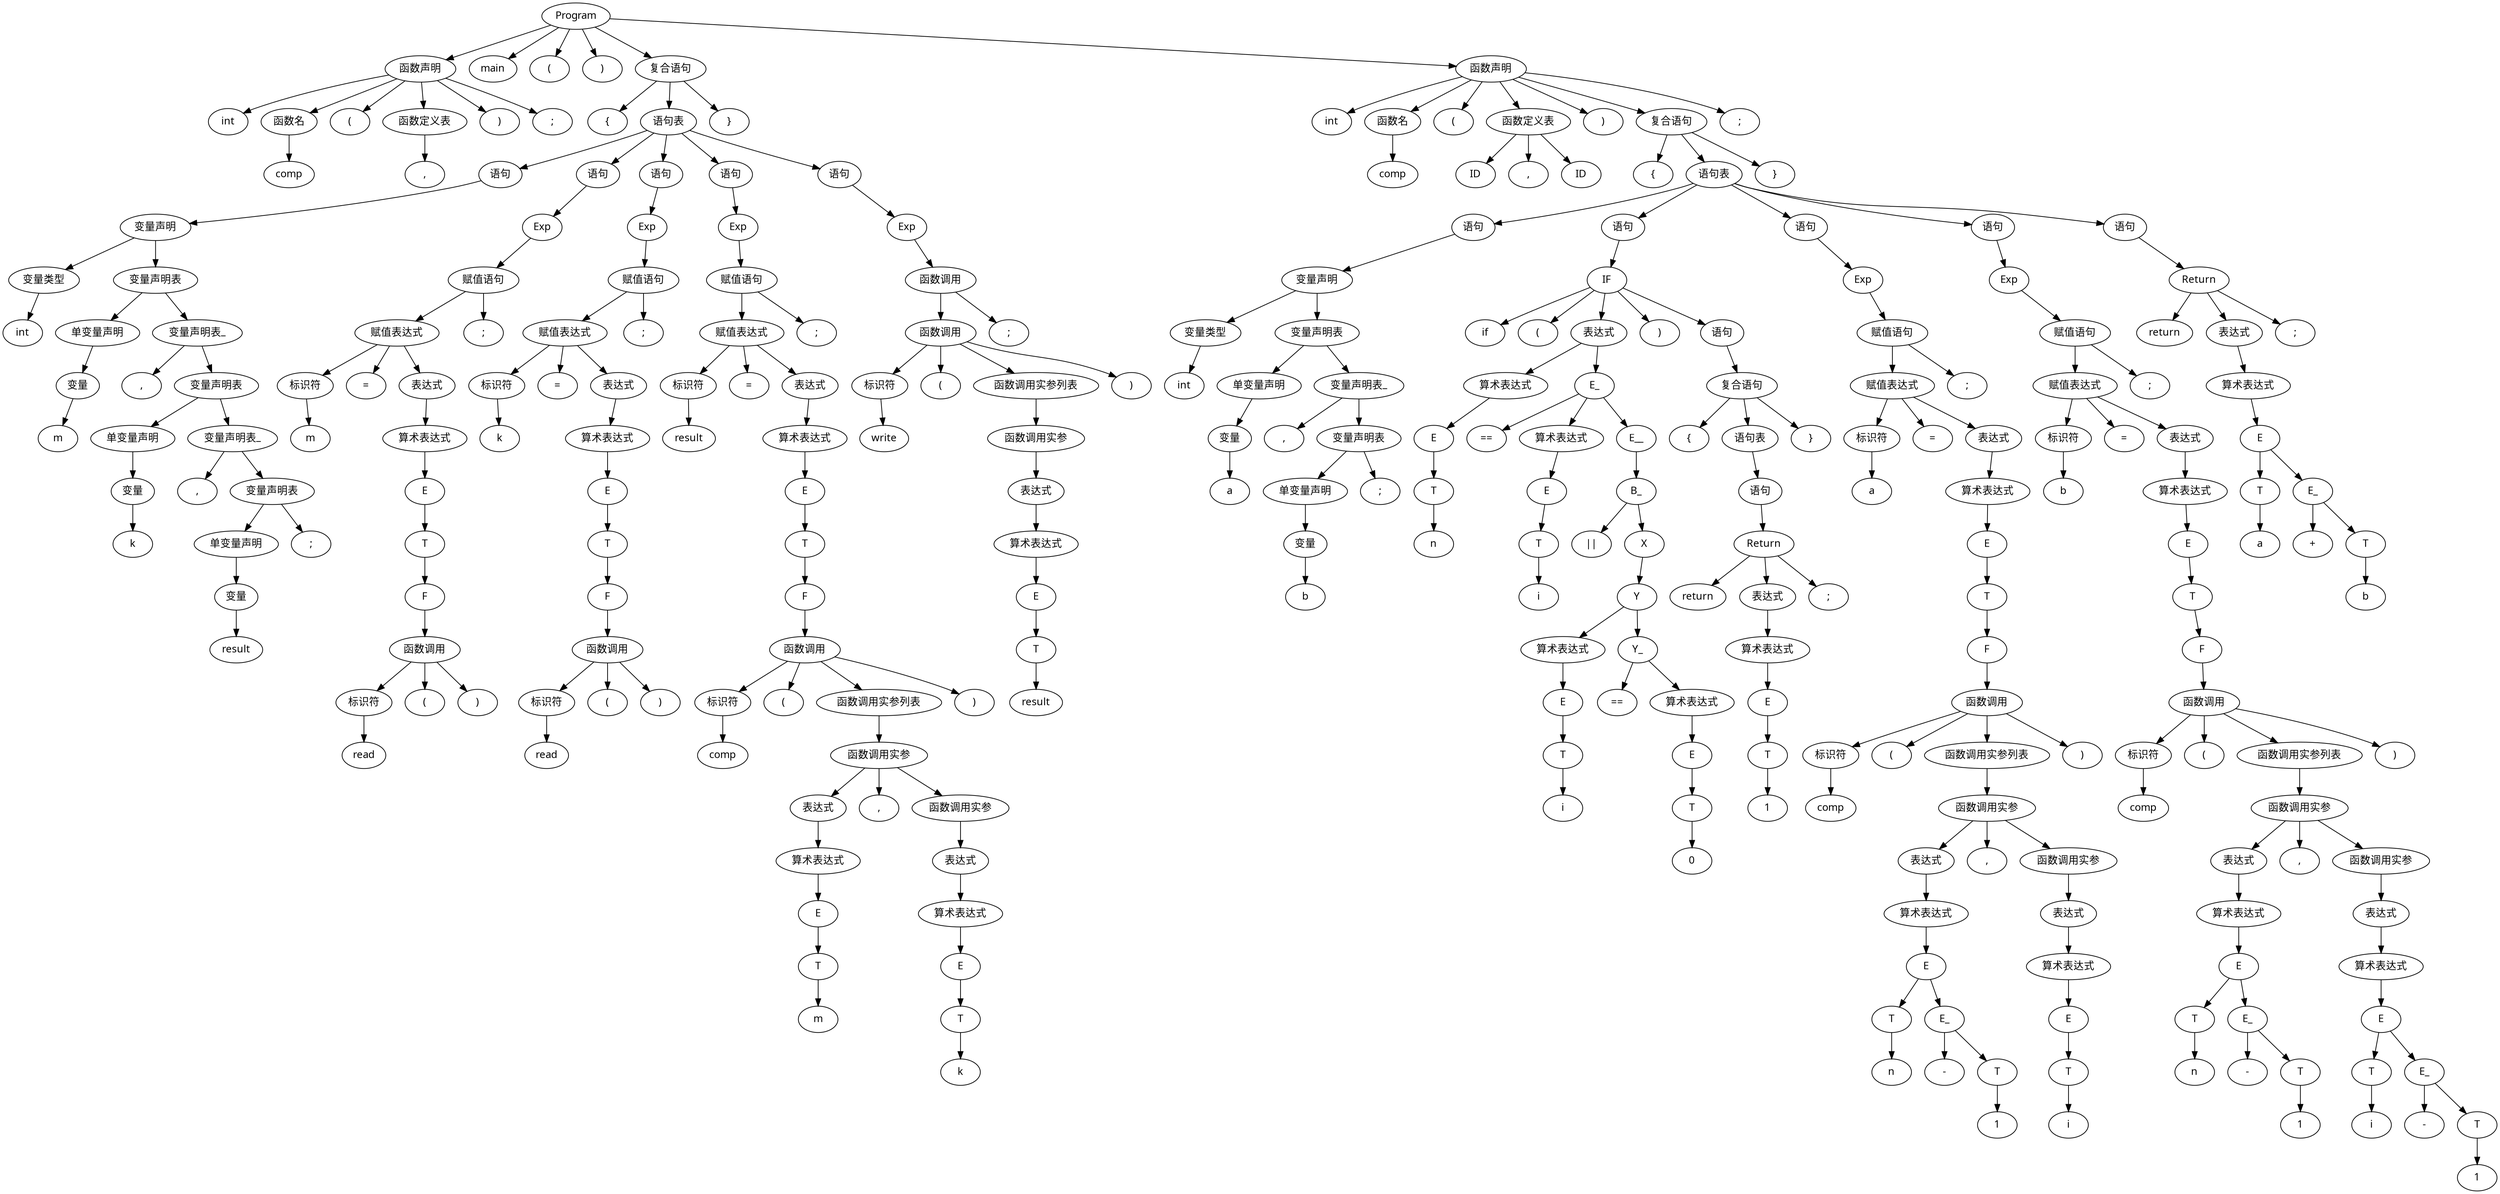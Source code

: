 // test4.2-2.txt
digraph {
	node [fontname="Microsoft YaHei"]
	1 [label=Program]
	2 [label="函数声明"]
	3 [label=int]
	4 [label="函数名"]
	5 [label=comp]
	6 [label="("]
	7 [label="函数定义表"]
	8 [label=","]
	9 [label=")"]
	10 [label=";"]
	11 [label=main]
	12 [label="("]
	13 [label=")"]
	14 [label="复合语句"]
	15 [label="{"]
	16 [label="语句表"]
	17 [label="语句"]
	18 [label="变量声明"]
	19 [label="变量类型"]
	20 [label=int]
	21 [label="变量声明表"]
	22 [label="单变量声明"]
	23 [label="变量"]
	24 [label=m]
	25 [label="变量声明表_"]
	26 [label=","]
	27 [label="变量声明表"]
	28 [label="单变量声明"]
	29 [label="变量"]
	30 [label=k]
	31 [label="变量声明表_"]
	32 [label=","]
	33 [label="变量声明表"]
	34 [label="单变量声明"]
	35 [label="变量"]
	36 [label=result]
	37 [label=";"]
	38 [label="语句"]
	39 [label=Exp]
	40 [label="赋值语句"]
	41 [label="赋值表达式"]
	42 [label="标识符"]
	43 [label=m]
	44 [label="="]
	45 [label="表达式"]
	46 [label="算术表达式"]
	47 [label=E]
	48 [label=T]
	49 [label=F]
	50 [label="函数调用"]
	51 [label="标识符"]
	52 [label=read]
	53 [label="("]
	54 [label=")"]
	55 [label=";"]
	56 [label="语句"]
	57 [label=Exp]
	58 [label="赋值语句"]
	59 [label="赋值表达式"]
	60 [label="标识符"]
	61 [label=k]
	62 [label="="]
	63 [label="表达式"]
	64 [label="算术表达式"]
	65 [label=E]
	66 [label=T]
	67 [label=F]
	68 [label="函数调用"]
	69 [label="标识符"]
	70 [label=read]
	71 [label="("]
	72 [label=")"]
	73 [label=";"]
	74 [label="语句"]
	75 [label=Exp]
	76 [label="赋值语句"]
	77 [label="赋值表达式"]
	78 [label="标识符"]
	79 [label=result]
	80 [label="="]
	81 [label="表达式"]
	82 [label="算术表达式"]
	83 [label=E]
	84 [label=T]
	85 [label=F]
	86 [label="函数调用"]
	87 [label="标识符"]
	88 [label=comp]
	89 [label="("]
	90 [label="函数调用实参列表"]
	91 [label="函数调用实参"]
	92 [label="表达式"]
	93 [label="算术表达式"]
	94 [label=E]
	95 [label=T]
	96 [label=m]
	97 [label=","]
	98 [label="函数调用实参"]
	99 [label="表达式"]
	100 [label="算术表达式"]
	101 [label=E]
	102 [label=T]
	103 [label=k]
	104 [label=")"]
	105 [label=";"]
	106 [label="语句"]
	107 [label=Exp]
	108 [label="函数调用"]
	109 [label="函数调用"]
	110 [label="标识符"]
	111 [label=write]
	112 [label="("]
	113 [label="函数调用实参列表"]
	114 [label="函数调用实参"]
	115 [label="表达式"]
	116 [label="算术表达式"]
	117 [label=E]
	118 [label=T]
	119 [label=result]
	120 [label=")"]
	121 [label=";"]
	122 [label="}"]
	123 [label="函数声明"]
	124 [label=int]
	125 [label="函数名"]
	126 [label=comp]
	127 [label="("]
	128 [label="函数定义表"]
	129 [label=ID]
	130 [label=","]
	131 [label=ID]
	132 [label=")"]
	133 [label="复合语句"]
	134 [label="{"]
	135 [label="语句表"]
	136 [label="语句"]
	137 [label="变量声明"]
	138 [label="变量类型"]
	139 [label=int]
	140 [label="变量声明表"]
	141 [label="单变量声明"]
	142 [label="变量"]
	143 [label=a]
	144 [label="变量声明表_"]
	145 [label=","]
	146 [label="变量声明表"]
	147 [label="单变量声明"]
	148 [label="变量"]
	149 [label=b]
	150 [label=";"]
	151 [label="语句"]
	152 [label=IF]
	153 [label=if]
	154 [label="("]
	155 [label="表达式"]
	156 [label="算术表达式"]
	157 [label=E]
	158 [label=T]
	159 [label=n]
	160 [label=E_]
	161 [label="=="]
	162 [label="算术表达式"]
	163 [label=E]
	164 [label=T]
	165 [label=i]
	166 [label=E__]
	167 [label=B_]
	168 [label="||"]
	169 [label=X]
	170 [label=Y]
	171 [label="算术表达式"]
	172 [label=E]
	173 [label=T]
	174 [label=i]
	175 [label=Y_]
	176 [label="=="]
	177 [label="算术表达式"]
	178 [label=E]
	179 [label=T]
	180 [label=0]
	181 [label=")"]
	182 [label="语句"]
	183 [label="复合语句"]
	184 [label="{"]
	185 [label="语句表"]
	186 [label="语句"]
	187 [label=Return]
	188 [label=return]
	189 [label="表达式"]
	190 [label="算术表达式"]
	191 [label=E]
	192 [label=T]
	193 [label=1]
	194 [label=";"]
	195 [label="}"]
	196 [label="语句"]
	197 [label=Exp]
	198 [label="赋值语句"]
	199 [label="赋值表达式"]
	200 [label="标识符"]
	201 [label=a]
	202 [label="="]
	203 [label="表达式"]
	204 [label="算术表达式"]
	205 [label=E]
	206 [label=T]
	207 [label=F]
	208 [label="函数调用"]
	209 [label="标识符"]
	210 [label=comp]
	211 [label="("]
	212 [label="函数调用实参列表"]
	213 [label="函数调用实参"]
	214 [label="表达式"]
	215 [label="算术表达式"]
	216 [label=E]
	217 [label=T]
	218 [label=n]
	219 [label=E_]
	220 [label="-"]
	221 [label=T]
	222 [label=1]
	223 [label=","]
	224 [label="函数调用实参"]
	225 [label="表达式"]
	226 [label="算术表达式"]
	227 [label=E]
	228 [label=T]
	229 [label=i]
	230 [label=")"]
	231 [label=";"]
	232 [label="语句"]
	233 [label=Exp]
	234 [label="赋值语句"]
	235 [label="赋值表达式"]
	236 [label="标识符"]
	237 [label=b]
	238 [label="="]
	239 [label="表达式"]
	240 [label="算术表达式"]
	241 [label=E]
	242 [label=T]
	243 [label=F]
	244 [label="函数调用"]
	245 [label="标识符"]
	246 [label=comp]
	247 [label="("]
	248 [label="函数调用实参列表"]
	249 [label="函数调用实参"]
	250 [label="表达式"]
	251 [label="算术表达式"]
	252 [label=E]
	253 [label=T]
	254 [label=n]
	255 [label=E_]
	256 [label="-"]
	257 [label=T]
	258 [label=1]
	259 [label=","]
	260 [label="函数调用实参"]
	261 [label="表达式"]
	262 [label="算术表达式"]
	263 [label=E]
	264 [label=T]
	265 [label=i]
	266 [label=E_]
	267 [label="-"]
	268 [label=T]
	269 [label=1]
	270 [label=")"]
	271 [label=";"]
	272 [label="语句"]
	273 [label=Return]
	274 [label=return]
	275 [label="表达式"]
	276 [label="算术表达式"]
	277 [label=E]
	278 [label=T]
	279 [label=a]
	280 [label=E_]
	281 [label="+"]
	282 [label=T]
	283 [label=b]
	284 [label=";"]
	285 [label="}"]
	286 [label=";"]
	1 -> 2
	2 -> 3
	2 -> 4
	4 -> 5
	2 -> 6
	2 -> 7
	7 -> 8
	2 -> 9
	2 -> 10
	1 -> 11
	1 -> 12
	1 -> 13
	1 -> 14
	14 -> 15
	14 -> 16
	16 -> 17
	17 -> 18
	18 -> 19
	19 -> 20
	18 -> 21
	21 -> 22
	22 -> 23
	23 -> 24
	21 -> 25
	25 -> 26
	25 -> 27
	27 -> 28
	28 -> 29
	29 -> 30
	27 -> 31
	31 -> 32
	31 -> 33
	33 -> 34
	34 -> 35
	35 -> 36
	33 -> 37
	16 -> 38
	38 -> 39
	39 -> 40
	40 -> 41
	41 -> 42
	42 -> 43
	41 -> 44
	41 -> 45
	45 -> 46
	46 -> 47
	47 -> 48
	48 -> 49
	49 -> 50
	50 -> 51
	51 -> 52
	50 -> 53
	50 -> 54
	40 -> 55
	16 -> 56
	56 -> 57
	57 -> 58
	58 -> 59
	59 -> 60
	60 -> 61
	59 -> 62
	59 -> 63
	63 -> 64
	64 -> 65
	65 -> 66
	66 -> 67
	67 -> 68
	68 -> 69
	69 -> 70
	68 -> 71
	68 -> 72
	58 -> 73
	16 -> 74
	74 -> 75
	75 -> 76
	76 -> 77
	77 -> 78
	78 -> 79
	77 -> 80
	77 -> 81
	81 -> 82
	82 -> 83
	83 -> 84
	84 -> 85
	85 -> 86
	86 -> 87
	87 -> 88
	86 -> 89
	86 -> 90
	90 -> 91
	91 -> 92
	92 -> 93
	93 -> 94
	94 -> 95
	95 -> 96
	91 -> 97
	91 -> 98
	98 -> 99
	99 -> 100
	100 -> 101
	101 -> 102
	102 -> 103
	86 -> 104
	76 -> 105
	16 -> 106
	106 -> 107
	107 -> 108
	108 -> 109
	109 -> 110
	110 -> 111
	109 -> 112
	109 -> 113
	113 -> 114
	114 -> 115
	115 -> 116
	116 -> 117
	117 -> 118
	118 -> 119
	109 -> 120
	108 -> 121
	14 -> 122
	1 -> 123
	123 -> 124
	123 -> 125
	125 -> 126
	123 -> 127
	123 -> 128
	128 -> 129
	128 -> 130
	128 -> 131
	123 -> 132
	123 -> 133
	133 -> 134
	133 -> 135
	135 -> 136
	136 -> 137
	137 -> 138
	138 -> 139
	137 -> 140
	140 -> 141
	141 -> 142
	142 -> 143
	140 -> 144
	144 -> 145
	144 -> 146
	146 -> 147
	147 -> 148
	148 -> 149
	146 -> 150
	135 -> 151
	151 -> 152
	152 -> 153
	152 -> 154
	152 -> 155
	155 -> 156
	156 -> 157
	157 -> 158
	158 -> 159
	155 -> 160
	160 -> 161
	160 -> 162
	162 -> 163
	163 -> 164
	164 -> 165
	160 -> 166
	166 -> 167
	167 -> 168
	167 -> 169
	169 -> 170
	170 -> 171
	171 -> 172
	172 -> 173
	173 -> 174
	170 -> 175
	175 -> 176
	175 -> 177
	177 -> 178
	178 -> 179
	179 -> 180
	152 -> 181
	152 -> 182
	182 -> 183
	183 -> 184
	183 -> 185
	185 -> 186
	186 -> 187
	187 -> 188
	187 -> 189
	189 -> 190
	190 -> 191
	191 -> 192
	192 -> 193
	187 -> 194
	183 -> 195
	135 -> 196
	196 -> 197
	197 -> 198
	198 -> 199
	199 -> 200
	200 -> 201
	199 -> 202
	199 -> 203
	203 -> 204
	204 -> 205
	205 -> 206
	206 -> 207
	207 -> 208
	208 -> 209
	209 -> 210
	208 -> 211
	208 -> 212
	212 -> 213
	213 -> 214
	214 -> 215
	215 -> 216
	216 -> 217
	217 -> 218
	216 -> 219
	219 -> 220
	219 -> 221
	221 -> 222
	213 -> 223
	213 -> 224
	224 -> 225
	225 -> 226
	226 -> 227
	227 -> 228
	228 -> 229
	208 -> 230
	198 -> 231
	135 -> 232
	232 -> 233
	233 -> 234
	234 -> 235
	235 -> 236
	236 -> 237
	235 -> 238
	235 -> 239
	239 -> 240
	240 -> 241
	241 -> 242
	242 -> 243
	243 -> 244
	244 -> 245
	245 -> 246
	244 -> 247
	244 -> 248
	248 -> 249
	249 -> 250
	250 -> 251
	251 -> 252
	252 -> 253
	253 -> 254
	252 -> 255
	255 -> 256
	255 -> 257
	257 -> 258
	249 -> 259
	249 -> 260
	260 -> 261
	261 -> 262
	262 -> 263
	263 -> 264
	264 -> 265
	263 -> 266
	266 -> 267
	266 -> 268
	268 -> 269
	244 -> 270
	234 -> 271
	135 -> 272
	272 -> 273
	273 -> 274
	273 -> 275
	275 -> 276
	276 -> 277
	277 -> 278
	278 -> 279
	277 -> 280
	280 -> 281
	280 -> 282
	282 -> 283
	273 -> 284
	133 -> 285
	123 -> 286
}
